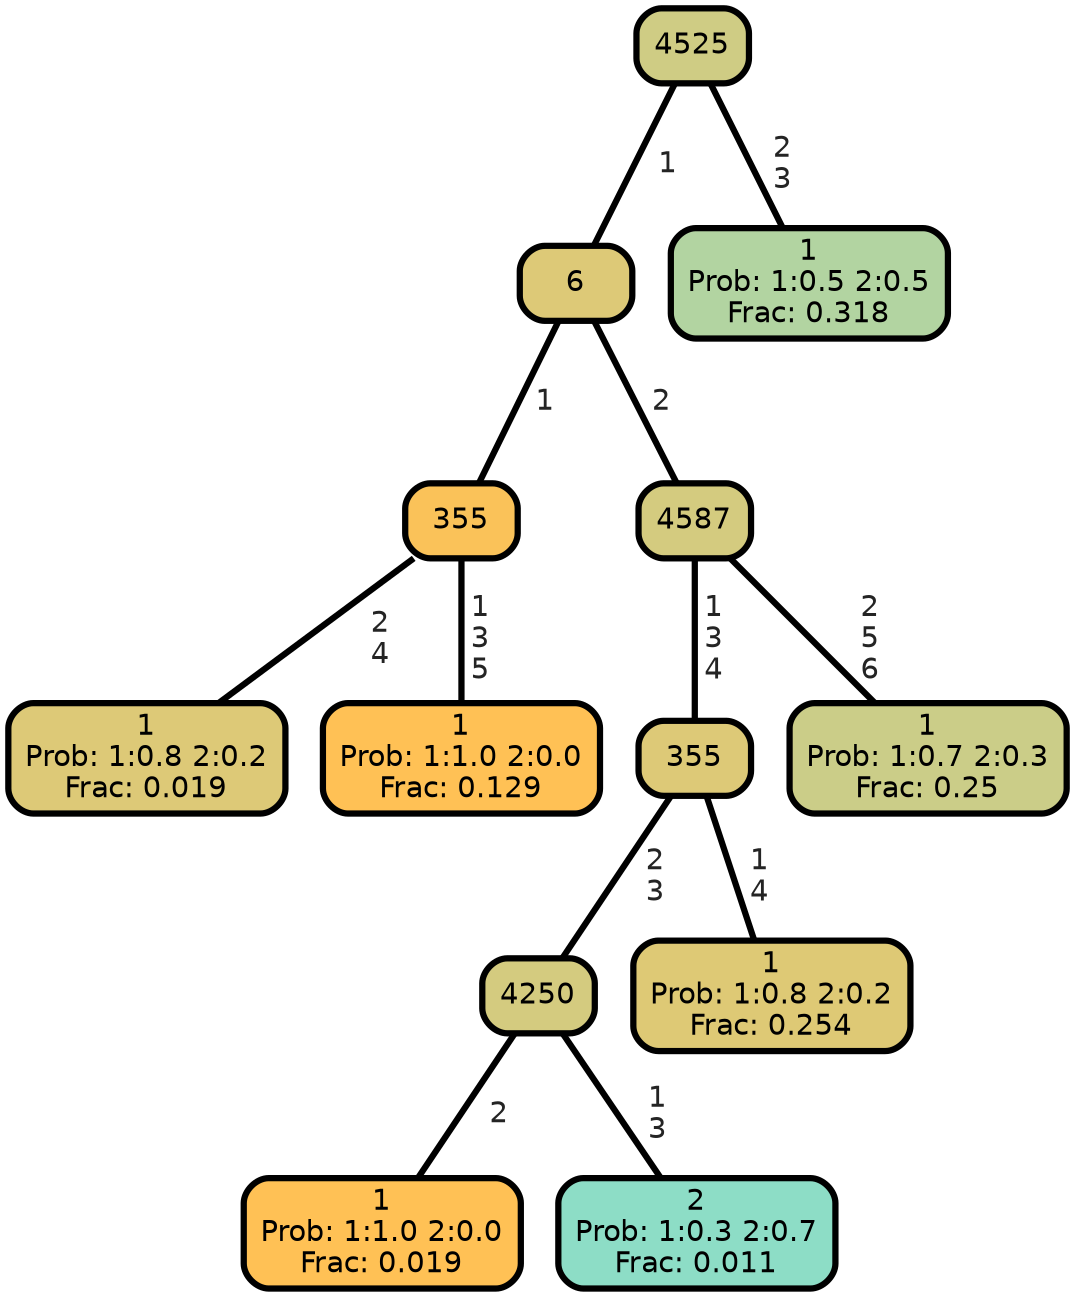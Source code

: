graph Tree {
node [shape=box, style="filled, rounded",color="black",penwidth="3",fontcolor="black",                 fontname=helvetica] ;
graph [ranksep="0 equally", splines=straight,                 bgcolor=transparent, dpi=200] ;
edge [fontname=helvetica, fontweight=bold,fontcolor=grey14,color=black] ;
0 [label="1
Prob: 1:0.8 2:0.2
Frac: 0.019", fillcolor="#ddc977"] ;
1 [label="355", fillcolor="#fac259"] ;
2 [label="1
Prob: 1:1.0 2:0.0
Frac: 0.129", fillcolor="#ffc155"] ;
3 [label="6", fillcolor="#ddc977"] ;
4 [label="1
Prob: 1:1.0 2:0.0
Frac: 0.019", fillcolor="#ffc155"] ;
5 [label="4250", fillcolor="#d4cb7f"] ;
6 [label="2
Prob: 1:0.3 2:0.7
Frac: 0.011", fillcolor="#8dddc6"] ;
7 [label="355", fillcolor="#ddc977"] ;
8 [label="1
Prob: 1:0.8 2:0.2
Frac: 0.254", fillcolor="#dec975"] ;
9 [label="4587", fillcolor="#d4cb7f"] ;
10 [label="1
Prob: 1:0.7 2:0.3
Frac: 0.25", fillcolor="#cbcd88"] ;
11 [label="4525", fillcolor="#cfcc84"] ;
12 [label="1
Prob: 1:0.5 2:0.5
Frac: 0.318", fillcolor="#b2d4a1"] ;
1 -- 0 [label=" 2\n 4",penwidth=3] ;
1 -- 2 [label=" 1\n 3\n 5",penwidth=3] ;
3 -- 1 [label=" 1",penwidth=3] ;
3 -- 9 [label=" 2",penwidth=3] ;
5 -- 4 [label=" 2",penwidth=3] ;
5 -- 6 [label=" 1\n 3",penwidth=3] ;
7 -- 5 [label=" 2\n 3",penwidth=3] ;
7 -- 8 [label=" 1\n 4",penwidth=3] ;
9 -- 7 [label=" 1\n 3\n 4",penwidth=3] ;
9 -- 10 [label=" 2\n 5\n 6",penwidth=3] ;
11 -- 3 [label=" 1",penwidth=3] ;
11 -- 12 [label=" 2\n 3",penwidth=3] ;
{rank = same;}}